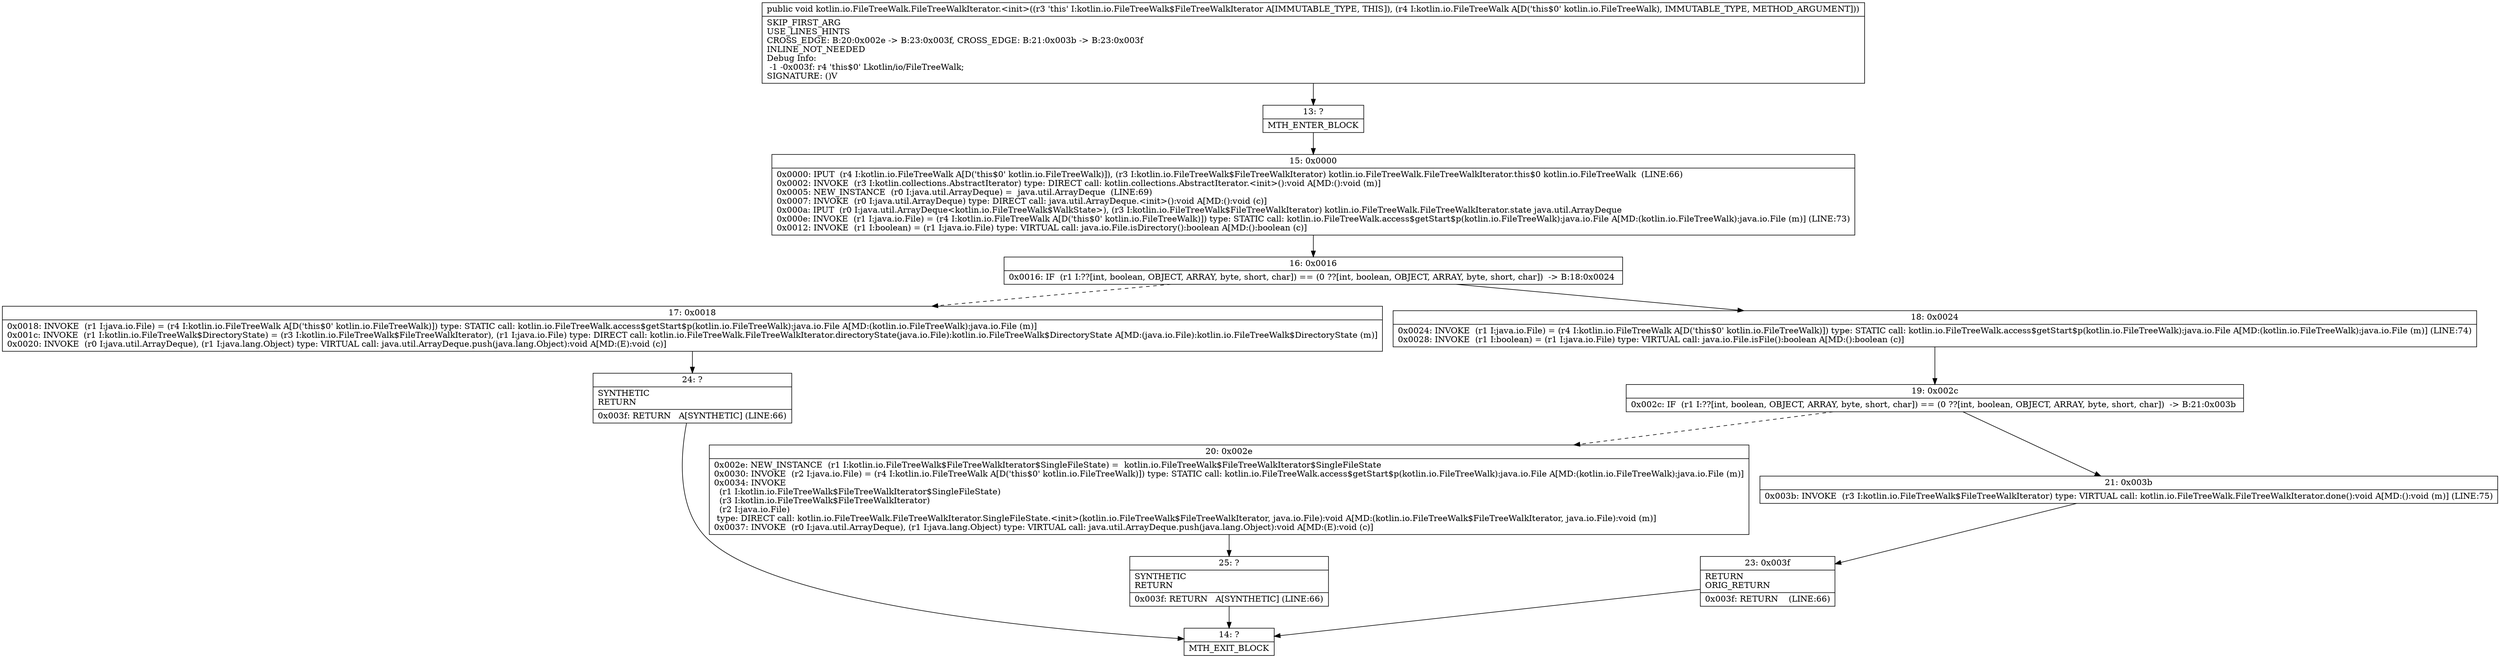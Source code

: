 digraph "CFG forkotlin.io.FileTreeWalk.FileTreeWalkIterator.\<init\>(Lkotlin\/io\/FileTreeWalk;)V" {
Node_13 [shape=record,label="{13\:\ ?|MTH_ENTER_BLOCK\l}"];
Node_15 [shape=record,label="{15\:\ 0x0000|0x0000: IPUT  (r4 I:kotlin.io.FileTreeWalk A[D('this$0' kotlin.io.FileTreeWalk)]), (r3 I:kotlin.io.FileTreeWalk$FileTreeWalkIterator) kotlin.io.FileTreeWalk.FileTreeWalkIterator.this$0 kotlin.io.FileTreeWalk  (LINE:66)\l0x0002: INVOKE  (r3 I:kotlin.collections.AbstractIterator) type: DIRECT call: kotlin.collections.AbstractIterator.\<init\>():void A[MD:():void (m)]\l0x0005: NEW_INSTANCE  (r0 I:java.util.ArrayDeque) =  java.util.ArrayDeque  (LINE:69)\l0x0007: INVOKE  (r0 I:java.util.ArrayDeque) type: DIRECT call: java.util.ArrayDeque.\<init\>():void A[MD:():void (c)]\l0x000a: IPUT  (r0 I:java.util.ArrayDeque\<kotlin.io.FileTreeWalk$WalkState\>), (r3 I:kotlin.io.FileTreeWalk$FileTreeWalkIterator) kotlin.io.FileTreeWalk.FileTreeWalkIterator.state java.util.ArrayDeque \l0x000e: INVOKE  (r1 I:java.io.File) = (r4 I:kotlin.io.FileTreeWalk A[D('this$0' kotlin.io.FileTreeWalk)]) type: STATIC call: kotlin.io.FileTreeWalk.access$getStart$p(kotlin.io.FileTreeWalk):java.io.File A[MD:(kotlin.io.FileTreeWalk):java.io.File (m)] (LINE:73)\l0x0012: INVOKE  (r1 I:boolean) = (r1 I:java.io.File) type: VIRTUAL call: java.io.File.isDirectory():boolean A[MD:():boolean (c)]\l}"];
Node_16 [shape=record,label="{16\:\ 0x0016|0x0016: IF  (r1 I:??[int, boolean, OBJECT, ARRAY, byte, short, char]) == (0 ??[int, boolean, OBJECT, ARRAY, byte, short, char])  \-\> B:18:0x0024 \l}"];
Node_17 [shape=record,label="{17\:\ 0x0018|0x0018: INVOKE  (r1 I:java.io.File) = (r4 I:kotlin.io.FileTreeWalk A[D('this$0' kotlin.io.FileTreeWalk)]) type: STATIC call: kotlin.io.FileTreeWalk.access$getStart$p(kotlin.io.FileTreeWalk):java.io.File A[MD:(kotlin.io.FileTreeWalk):java.io.File (m)]\l0x001c: INVOKE  (r1 I:kotlin.io.FileTreeWalk$DirectoryState) = (r3 I:kotlin.io.FileTreeWalk$FileTreeWalkIterator), (r1 I:java.io.File) type: DIRECT call: kotlin.io.FileTreeWalk.FileTreeWalkIterator.directoryState(java.io.File):kotlin.io.FileTreeWalk$DirectoryState A[MD:(java.io.File):kotlin.io.FileTreeWalk$DirectoryState (m)]\l0x0020: INVOKE  (r0 I:java.util.ArrayDeque), (r1 I:java.lang.Object) type: VIRTUAL call: java.util.ArrayDeque.push(java.lang.Object):void A[MD:(E):void (c)]\l}"];
Node_24 [shape=record,label="{24\:\ ?|SYNTHETIC\lRETURN\l|0x003f: RETURN   A[SYNTHETIC] (LINE:66)\l}"];
Node_14 [shape=record,label="{14\:\ ?|MTH_EXIT_BLOCK\l}"];
Node_18 [shape=record,label="{18\:\ 0x0024|0x0024: INVOKE  (r1 I:java.io.File) = (r4 I:kotlin.io.FileTreeWalk A[D('this$0' kotlin.io.FileTreeWalk)]) type: STATIC call: kotlin.io.FileTreeWalk.access$getStart$p(kotlin.io.FileTreeWalk):java.io.File A[MD:(kotlin.io.FileTreeWalk):java.io.File (m)] (LINE:74)\l0x0028: INVOKE  (r1 I:boolean) = (r1 I:java.io.File) type: VIRTUAL call: java.io.File.isFile():boolean A[MD:():boolean (c)]\l}"];
Node_19 [shape=record,label="{19\:\ 0x002c|0x002c: IF  (r1 I:??[int, boolean, OBJECT, ARRAY, byte, short, char]) == (0 ??[int, boolean, OBJECT, ARRAY, byte, short, char])  \-\> B:21:0x003b \l}"];
Node_20 [shape=record,label="{20\:\ 0x002e|0x002e: NEW_INSTANCE  (r1 I:kotlin.io.FileTreeWalk$FileTreeWalkIterator$SingleFileState) =  kotlin.io.FileTreeWalk$FileTreeWalkIterator$SingleFileState \l0x0030: INVOKE  (r2 I:java.io.File) = (r4 I:kotlin.io.FileTreeWalk A[D('this$0' kotlin.io.FileTreeWalk)]) type: STATIC call: kotlin.io.FileTreeWalk.access$getStart$p(kotlin.io.FileTreeWalk):java.io.File A[MD:(kotlin.io.FileTreeWalk):java.io.File (m)]\l0x0034: INVOKE  \l  (r1 I:kotlin.io.FileTreeWalk$FileTreeWalkIterator$SingleFileState)\l  (r3 I:kotlin.io.FileTreeWalk$FileTreeWalkIterator)\l  (r2 I:java.io.File)\l type: DIRECT call: kotlin.io.FileTreeWalk.FileTreeWalkIterator.SingleFileState.\<init\>(kotlin.io.FileTreeWalk$FileTreeWalkIterator, java.io.File):void A[MD:(kotlin.io.FileTreeWalk$FileTreeWalkIterator, java.io.File):void (m)]\l0x0037: INVOKE  (r0 I:java.util.ArrayDeque), (r1 I:java.lang.Object) type: VIRTUAL call: java.util.ArrayDeque.push(java.lang.Object):void A[MD:(E):void (c)]\l}"];
Node_25 [shape=record,label="{25\:\ ?|SYNTHETIC\lRETURN\l|0x003f: RETURN   A[SYNTHETIC] (LINE:66)\l}"];
Node_21 [shape=record,label="{21\:\ 0x003b|0x003b: INVOKE  (r3 I:kotlin.io.FileTreeWalk$FileTreeWalkIterator) type: VIRTUAL call: kotlin.io.FileTreeWalk.FileTreeWalkIterator.done():void A[MD:():void (m)] (LINE:75)\l}"];
Node_23 [shape=record,label="{23\:\ 0x003f|RETURN\lORIG_RETURN\l|0x003f: RETURN    (LINE:66)\l}"];
MethodNode[shape=record,label="{public void kotlin.io.FileTreeWalk.FileTreeWalkIterator.\<init\>((r3 'this' I:kotlin.io.FileTreeWalk$FileTreeWalkIterator A[IMMUTABLE_TYPE, THIS]), (r4 I:kotlin.io.FileTreeWalk A[D('this$0' kotlin.io.FileTreeWalk), IMMUTABLE_TYPE, METHOD_ARGUMENT]))  | SKIP_FIRST_ARG\lUSE_LINES_HINTS\lCROSS_EDGE: B:20:0x002e \-\> B:23:0x003f, CROSS_EDGE: B:21:0x003b \-\> B:23:0x003f\lINLINE_NOT_NEEDED\lDebug Info:\l  \-1 \-0x003f: r4 'this$0' Lkotlin\/io\/FileTreeWalk;\lSIGNATURE: ()V\l}"];
MethodNode -> Node_13;Node_13 -> Node_15;
Node_15 -> Node_16;
Node_16 -> Node_17[style=dashed];
Node_16 -> Node_18;
Node_17 -> Node_24;
Node_24 -> Node_14;
Node_18 -> Node_19;
Node_19 -> Node_20[style=dashed];
Node_19 -> Node_21;
Node_20 -> Node_25;
Node_25 -> Node_14;
Node_21 -> Node_23;
Node_23 -> Node_14;
}

